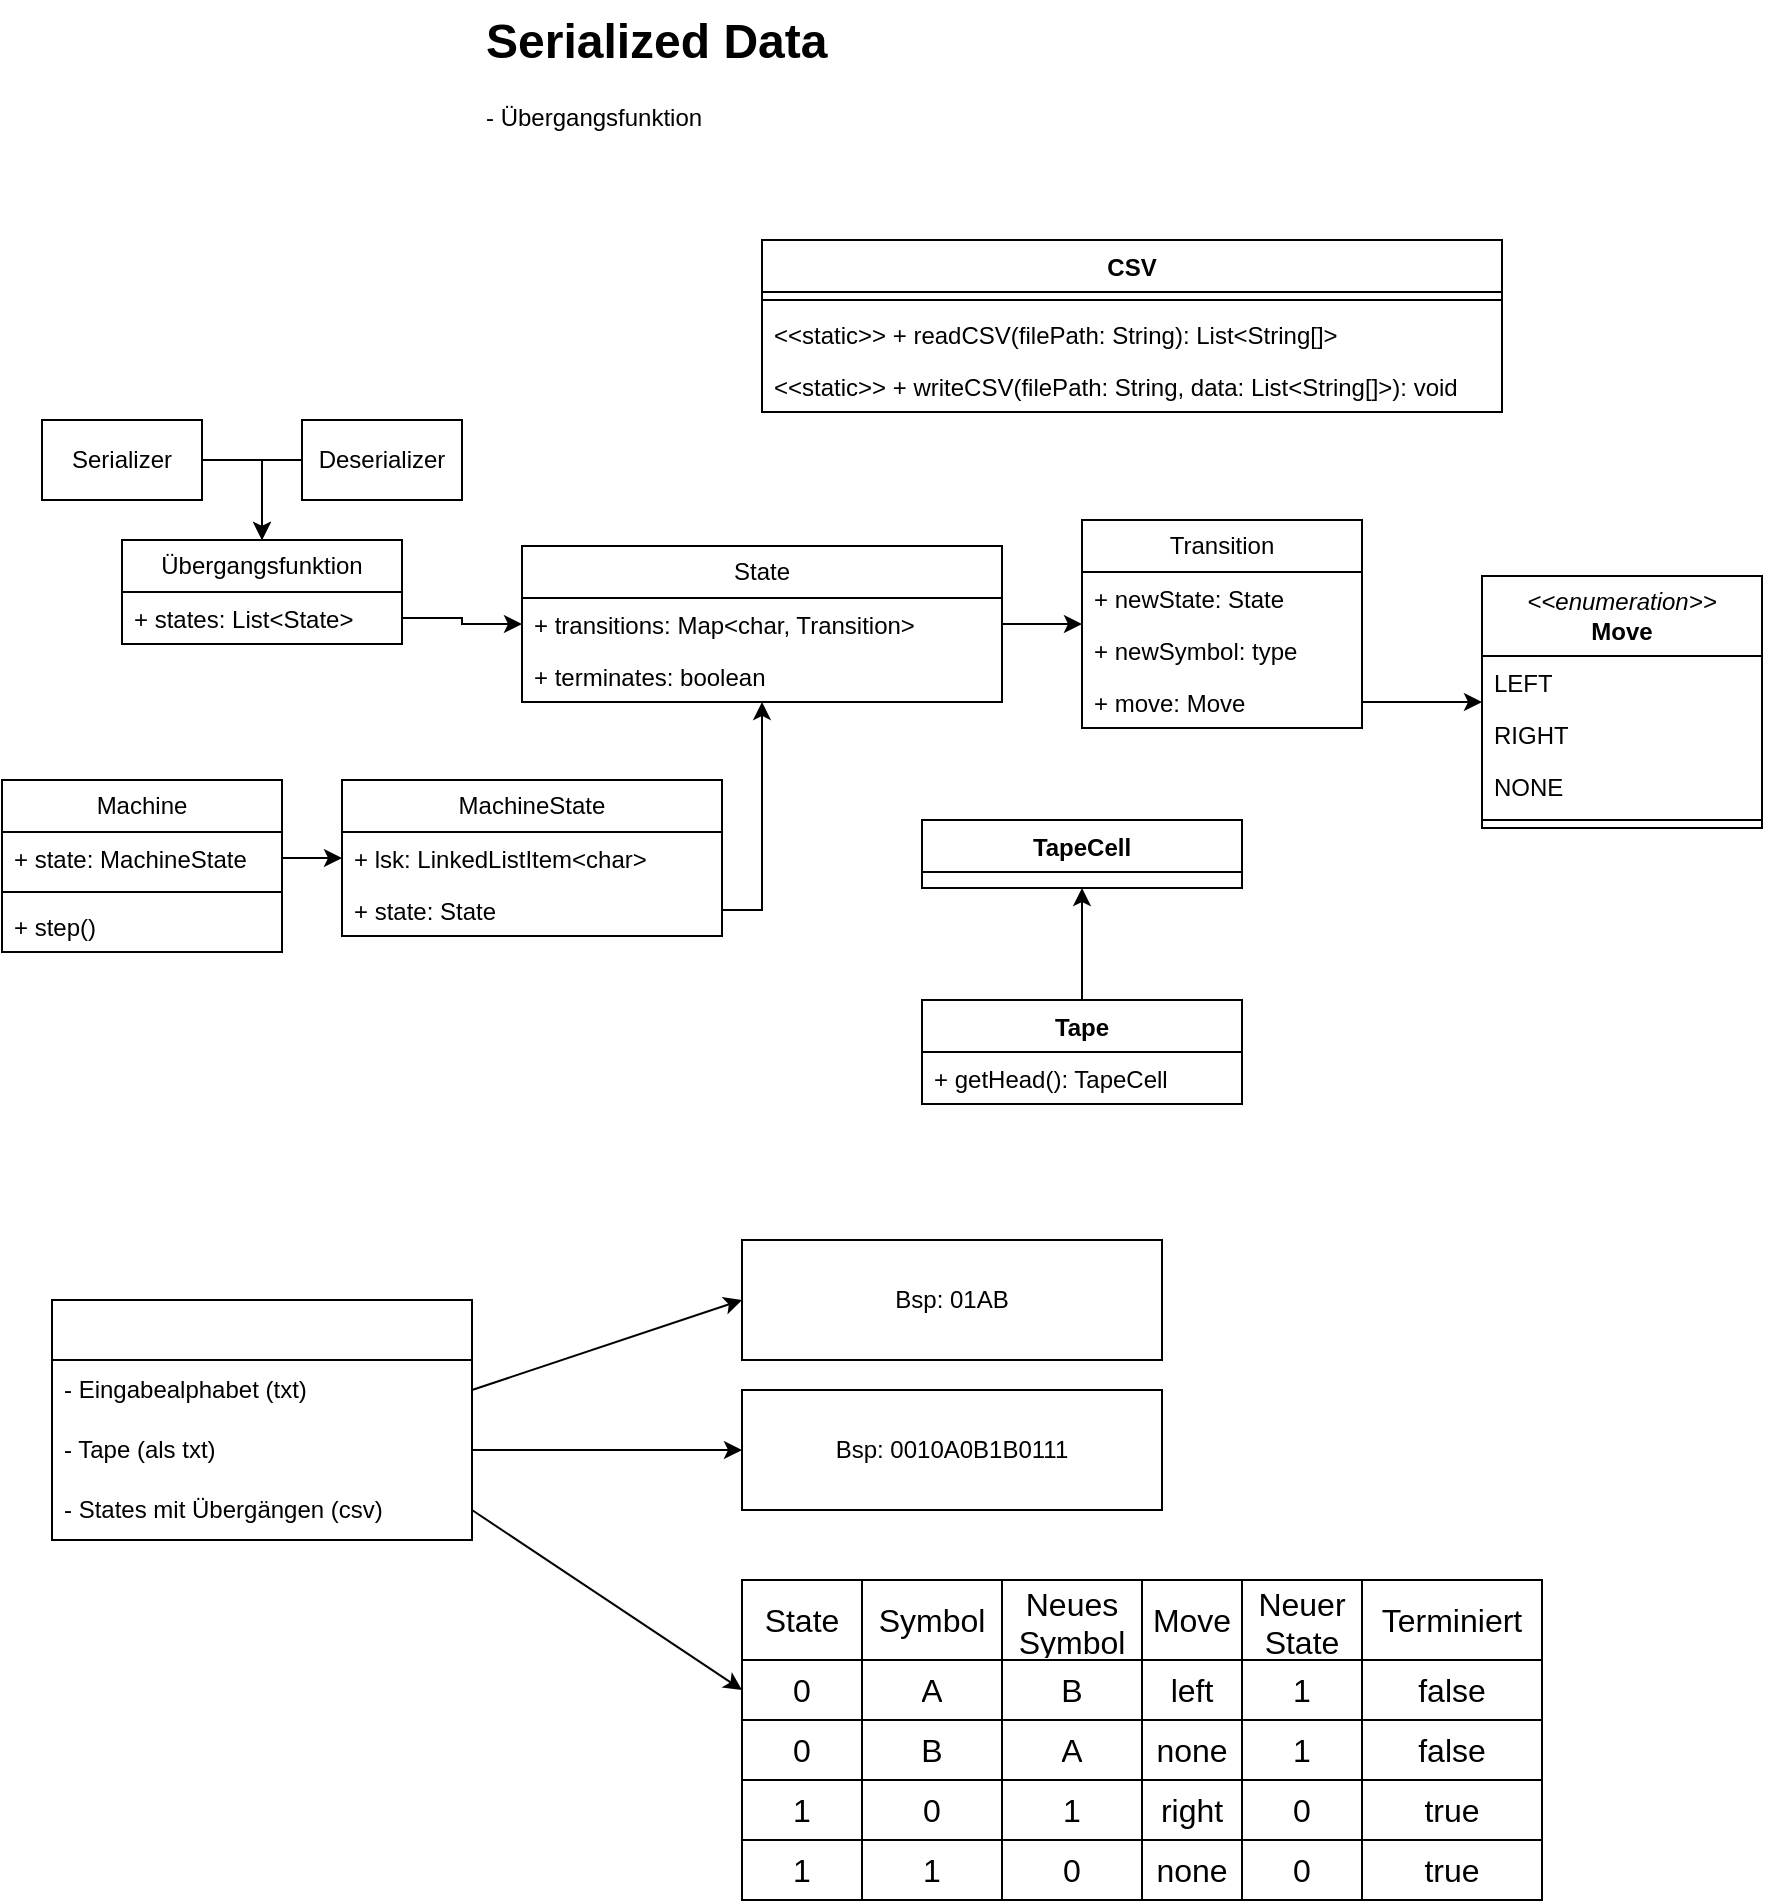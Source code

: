 <mxfile>
    <diagram name="Seite-1" id="agwqZC_TU5OIGDymuj-D">
        <mxGraphModel dx="1139" dy="532" grid="1" gridSize="10" guides="1" tooltips="1" connect="1" arrows="1" fold="1" page="1" pageScale="1" pageWidth="827" pageHeight="1169" math="0" shadow="0">
            <root>
                <mxCell id="0"/>
                <mxCell id="1" parent="0"/>
                <mxCell id="TJZsFvZYOPBWQWU83Hrf-61" style="edgeStyle=orthogonalEdgeStyle;rounded=0;orthogonalLoop=1;jettySize=auto;html=1;exitX=1;exitY=0.5;exitDx=0;exitDy=0;" parent="1" source="TJZsFvZYOPBWQWU83Hrf-1" target="TJZsFvZYOPBWQWU83Hrf-39" edge="1">
                    <mxGeometry relative="1" as="geometry"/>
                </mxCell>
                <mxCell id="TJZsFvZYOPBWQWU83Hrf-1" value="Serializer" style="rounded=0;whiteSpace=wrap;html=1;" parent="1" vertex="1">
                    <mxGeometry x="40" y="270" width="80" height="40" as="geometry"/>
                </mxCell>
                <mxCell id="TJZsFvZYOPBWQWU83Hrf-8" value="&lt;div&gt;&lt;i&gt;&amp;lt;&amp;lt;enumeration&amp;gt;&amp;gt;&lt;/i&gt;&lt;/div&gt;&lt;b&gt;Move&lt;/b&gt;" style="swimlane;fontStyle=0;childLayout=stackLayout;horizontal=1;startSize=40;fillColor=none;horizontalStack=0;resizeParent=1;resizeParentMax=0;resizeLast=0;collapsible=1;marginBottom=0;whiteSpace=wrap;html=1;" parent="1" vertex="1">
                    <mxGeometry x="760" y="348" width="140" height="126" as="geometry">
                        <mxRectangle x="440" y="240" width="140" height="40" as="alternateBounds"/>
                    </mxGeometry>
                </mxCell>
                <mxCell id="TJZsFvZYOPBWQWU83Hrf-19" value="LEFT" style="text;strokeColor=none;fillColor=none;align=left;verticalAlign=top;spacingLeft=4;spacingRight=4;overflow=hidden;rotatable=0;points=[[0,0.5],[1,0.5]];portConstraint=eastwest;whiteSpace=wrap;html=1;" parent="TJZsFvZYOPBWQWU83Hrf-8" vertex="1">
                    <mxGeometry y="40" width="140" height="26" as="geometry"/>
                </mxCell>
                <mxCell id="TJZsFvZYOPBWQWU83Hrf-20" value="RIGHT" style="text;strokeColor=none;fillColor=none;align=left;verticalAlign=top;spacingLeft=4;spacingRight=4;overflow=hidden;rotatable=0;points=[[0,0.5],[1,0.5]];portConstraint=eastwest;whiteSpace=wrap;html=1;" parent="TJZsFvZYOPBWQWU83Hrf-8" vertex="1">
                    <mxGeometry y="66" width="140" height="26" as="geometry"/>
                </mxCell>
                <mxCell id="TJZsFvZYOPBWQWU83Hrf-21" value="NONE" style="text;strokeColor=none;fillColor=none;align=left;verticalAlign=top;spacingLeft=4;spacingRight=4;overflow=hidden;rotatable=0;points=[[0,0.5],[1,0.5]];portConstraint=eastwest;whiteSpace=wrap;html=1;" parent="TJZsFvZYOPBWQWU83Hrf-8" vertex="1">
                    <mxGeometry y="92" width="140" height="26" as="geometry"/>
                </mxCell>
                <mxCell id="TJZsFvZYOPBWQWU83Hrf-22" value="" style="line;strokeWidth=1;fillColor=none;align=left;verticalAlign=middle;spacingTop=-1;spacingLeft=3;spacingRight=3;rotatable=0;labelPosition=right;points=[];portConstraint=eastwest;strokeColor=inherit;" parent="TJZsFvZYOPBWQWU83Hrf-8" vertex="1">
                    <mxGeometry y="118" width="140" height="8" as="geometry"/>
                </mxCell>
                <mxCell id="TJZsFvZYOPBWQWU83Hrf-27" value="Transition" style="swimlane;fontStyle=0;childLayout=stackLayout;horizontal=1;startSize=26;fillColor=none;horizontalStack=0;resizeParent=1;resizeParentMax=0;resizeLast=0;collapsible=1;marginBottom=0;whiteSpace=wrap;html=1;" parent="1" vertex="1">
                    <mxGeometry x="560" y="320" width="140" height="104" as="geometry"/>
                </mxCell>
                <mxCell id="TJZsFvZYOPBWQWU83Hrf-28" value="+ newState: State" style="text;strokeColor=none;fillColor=none;align=left;verticalAlign=top;spacingLeft=4;spacingRight=4;overflow=hidden;rotatable=0;points=[[0,0.5],[1,0.5]];portConstraint=eastwest;whiteSpace=wrap;html=1;" parent="TJZsFvZYOPBWQWU83Hrf-27" vertex="1">
                    <mxGeometry y="26" width="140" height="26" as="geometry"/>
                </mxCell>
                <mxCell id="TJZsFvZYOPBWQWU83Hrf-29" value="+ newSymbol: type" style="text;strokeColor=none;fillColor=none;align=left;verticalAlign=top;spacingLeft=4;spacingRight=4;overflow=hidden;rotatable=0;points=[[0,0.5],[1,0.5]];portConstraint=eastwest;whiteSpace=wrap;html=1;" parent="TJZsFvZYOPBWQWU83Hrf-27" vertex="1">
                    <mxGeometry y="52" width="140" height="26" as="geometry"/>
                </mxCell>
                <mxCell id="TJZsFvZYOPBWQWU83Hrf-30" value="+ move: Move" style="text;strokeColor=none;fillColor=none;align=left;verticalAlign=top;spacingLeft=4;spacingRight=4;overflow=hidden;rotatable=0;points=[[0,0.5],[1,0.5]];portConstraint=eastwest;whiteSpace=wrap;html=1;" parent="TJZsFvZYOPBWQWU83Hrf-27" vertex="1">
                    <mxGeometry y="78" width="140" height="26" as="geometry"/>
                </mxCell>
                <mxCell id="TJZsFvZYOPBWQWU83Hrf-31" value="State" style="swimlane;fontStyle=0;childLayout=stackLayout;horizontal=1;startSize=26;fillColor=none;horizontalStack=0;resizeParent=1;resizeParentMax=0;resizeLast=0;collapsible=1;marginBottom=0;whiteSpace=wrap;html=1;" parent="1" vertex="1">
                    <mxGeometry x="280" y="333" width="240" height="78" as="geometry"/>
                </mxCell>
                <mxCell id="TJZsFvZYOPBWQWU83Hrf-32" value="+ transitions: Map&amp;lt;char, Transition&amp;gt;" style="text;strokeColor=none;fillColor=none;align=left;verticalAlign=top;spacingLeft=4;spacingRight=4;overflow=hidden;rotatable=0;points=[[0,0.5],[1,0.5]];portConstraint=eastwest;whiteSpace=wrap;html=1;" parent="TJZsFvZYOPBWQWU83Hrf-31" vertex="1">
                    <mxGeometry y="26" width="240" height="26" as="geometry"/>
                </mxCell>
                <mxCell id="TJZsFvZYOPBWQWU83Hrf-62" value="+ terminates: boolean" style="text;strokeColor=none;fillColor=none;align=left;verticalAlign=top;spacingLeft=4;spacingRight=4;overflow=hidden;rotatable=0;points=[[0,0.5],[1,0.5]];portConstraint=eastwest;whiteSpace=wrap;html=1;" parent="TJZsFvZYOPBWQWU83Hrf-31" vertex="1">
                    <mxGeometry y="52" width="240" height="26" as="geometry"/>
                </mxCell>
                <mxCell id="TJZsFvZYOPBWQWU83Hrf-39" value="Übergangsfunktion" style="swimlane;fontStyle=0;childLayout=stackLayout;horizontal=1;startSize=26;fillColor=none;horizontalStack=0;resizeParent=1;resizeParentMax=0;resizeLast=0;collapsible=1;marginBottom=0;whiteSpace=wrap;html=1;" parent="1" vertex="1">
                    <mxGeometry x="80" y="330" width="140" height="52" as="geometry"/>
                </mxCell>
                <mxCell id="TJZsFvZYOPBWQWU83Hrf-40" value="+ states: List&amp;lt;State&amp;gt;" style="text;strokeColor=none;fillColor=none;align=left;verticalAlign=top;spacingLeft=4;spacingRight=4;overflow=hidden;rotatable=0;points=[[0,0.5],[1,0.5]];portConstraint=eastwest;whiteSpace=wrap;html=1;" parent="TJZsFvZYOPBWQWU83Hrf-39" vertex="1">
                    <mxGeometry y="26" width="140" height="26" as="geometry"/>
                </mxCell>
                <mxCell id="TJZsFvZYOPBWQWU83Hrf-43" style="edgeStyle=orthogonalEdgeStyle;rounded=0;orthogonalLoop=1;jettySize=auto;html=1;exitX=1;exitY=0.5;exitDx=0;exitDy=0;" parent="1" source="TJZsFvZYOPBWQWU83Hrf-30" target="TJZsFvZYOPBWQWU83Hrf-8" edge="1">
                    <mxGeometry relative="1" as="geometry"/>
                </mxCell>
                <mxCell id="TJZsFvZYOPBWQWU83Hrf-44" style="edgeStyle=orthogonalEdgeStyle;rounded=0;orthogonalLoop=1;jettySize=auto;html=1;exitX=1;exitY=0.5;exitDx=0;exitDy=0;" parent="1" source="TJZsFvZYOPBWQWU83Hrf-32" target="TJZsFvZYOPBWQWU83Hrf-27" edge="1">
                    <mxGeometry relative="1" as="geometry"/>
                </mxCell>
                <mxCell id="TJZsFvZYOPBWQWU83Hrf-45" style="edgeStyle=orthogonalEdgeStyle;rounded=0;orthogonalLoop=1;jettySize=auto;html=1;exitX=1;exitY=0.5;exitDx=0;exitDy=0;" parent="1" source="TJZsFvZYOPBWQWU83Hrf-40" target="TJZsFvZYOPBWQWU83Hrf-31" edge="1">
                    <mxGeometry relative="1" as="geometry"/>
                </mxCell>
                <mxCell id="TJZsFvZYOPBWQWU83Hrf-46" value="MachineState" style="swimlane;fontStyle=0;childLayout=stackLayout;horizontal=1;startSize=26;fillColor=none;horizontalStack=0;resizeParent=1;resizeParentMax=0;resizeLast=0;collapsible=1;marginBottom=0;whiteSpace=wrap;html=1;" parent="1" vertex="1">
                    <mxGeometry x="190" y="450" width="190" height="78" as="geometry"/>
                </mxCell>
                <mxCell id="TJZsFvZYOPBWQWU83Hrf-59" value="+ lsk: LinkedListItem&amp;lt;char&amp;gt;" style="text;strokeColor=none;fillColor=none;align=left;verticalAlign=top;spacingLeft=4;spacingRight=4;overflow=hidden;rotatable=0;points=[[0,0.5],[1,0.5]];portConstraint=eastwest;whiteSpace=wrap;html=1;" parent="TJZsFvZYOPBWQWU83Hrf-46" vertex="1">
                    <mxGeometry y="26" width="190" height="26" as="geometry"/>
                </mxCell>
                <mxCell id="TJZsFvZYOPBWQWU83Hrf-48" value="+ state: State" style="text;strokeColor=none;fillColor=none;align=left;verticalAlign=top;spacingLeft=4;spacingRight=4;overflow=hidden;rotatable=0;points=[[0,0.5],[1,0.5]];portConstraint=eastwest;whiteSpace=wrap;html=1;" parent="TJZsFvZYOPBWQWU83Hrf-46" vertex="1">
                    <mxGeometry y="52" width="190" height="26" as="geometry"/>
                </mxCell>
                <mxCell id="TJZsFvZYOPBWQWU83Hrf-50" value="Machine" style="swimlane;fontStyle=0;childLayout=stackLayout;horizontal=1;startSize=26;fillColor=none;horizontalStack=0;resizeParent=1;resizeParentMax=0;resizeLast=0;collapsible=1;marginBottom=0;whiteSpace=wrap;html=1;" parent="1" vertex="1">
                    <mxGeometry x="20" y="450" width="140" height="86" as="geometry"/>
                </mxCell>
                <mxCell id="TJZsFvZYOPBWQWU83Hrf-51" value="+ state: MachineState" style="text;strokeColor=none;fillColor=none;align=left;verticalAlign=top;spacingLeft=4;spacingRight=4;overflow=hidden;rotatable=0;points=[[0,0.5],[1,0.5]];portConstraint=eastwest;whiteSpace=wrap;html=1;" parent="TJZsFvZYOPBWQWU83Hrf-50" vertex="1">
                    <mxGeometry y="26" width="140" height="26" as="geometry"/>
                </mxCell>
                <mxCell id="TJZsFvZYOPBWQWU83Hrf-55" value="" style="line;strokeWidth=1;fillColor=none;align=left;verticalAlign=middle;spacingTop=-1;spacingLeft=3;spacingRight=3;rotatable=0;labelPosition=right;points=[];portConstraint=eastwest;strokeColor=inherit;" parent="TJZsFvZYOPBWQWU83Hrf-50" vertex="1">
                    <mxGeometry y="52" width="140" height="8" as="geometry"/>
                </mxCell>
                <mxCell id="TJZsFvZYOPBWQWU83Hrf-57" value="+ step()" style="text;strokeColor=none;fillColor=none;align=left;verticalAlign=top;spacingLeft=4;spacingRight=4;overflow=hidden;rotatable=0;points=[[0,0.5],[1,0.5]];portConstraint=eastwest;whiteSpace=wrap;html=1;" parent="TJZsFvZYOPBWQWU83Hrf-50" vertex="1">
                    <mxGeometry y="60" width="140" height="26" as="geometry"/>
                </mxCell>
                <mxCell id="TJZsFvZYOPBWQWU83Hrf-58" style="edgeStyle=orthogonalEdgeStyle;rounded=0;orthogonalLoop=1;jettySize=auto;html=1;exitX=1;exitY=0.5;exitDx=0;exitDy=0;" parent="1" source="TJZsFvZYOPBWQWU83Hrf-51" target="TJZsFvZYOPBWQWU83Hrf-46" edge="1">
                    <mxGeometry relative="1" as="geometry"/>
                </mxCell>
                <mxCell id="TJZsFvZYOPBWQWU83Hrf-60" style="edgeStyle=orthogonalEdgeStyle;rounded=0;orthogonalLoop=1;jettySize=auto;html=1;exitX=1;exitY=0.5;exitDx=0;exitDy=0;" parent="1" source="TJZsFvZYOPBWQWU83Hrf-48" target="TJZsFvZYOPBWQWU83Hrf-31" edge="1">
                    <mxGeometry relative="1" as="geometry"/>
                </mxCell>
                <mxCell id="TJZsFvZYOPBWQWU83Hrf-64" style="edgeStyle=orthogonalEdgeStyle;rounded=0;orthogonalLoop=1;jettySize=auto;html=1;exitX=0;exitY=0.5;exitDx=0;exitDy=0;" parent="1" source="TJZsFvZYOPBWQWU83Hrf-63" target="TJZsFvZYOPBWQWU83Hrf-39" edge="1">
                    <mxGeometry relative="1" as="geometry"/>
                </mxCell>
                <mxCell id="TJZsFvZYOPBWQWU83Hrf-63" value="Deserializer" style="rounded=0;whiteSpace=wrap;html=1;" parent="1" vertex="1">
                    <mxGeometry x="170" y="270" width="80" height="40" as="geometry"/>
                </mxCell>
                <mxCell id="TJZsFvZYOPBWQWU83Hrf-65" value="&lt;h1 style=&quot;margin-top: 0px;&quot;&gt;Serialized Data&lt;/h1&gt;&lt;p&gt;- Übergangsfunktion&lt;/p&gt;&lt;p&gt;&lt;br&gt;&lt;/p&gt;" style="text;html=1;whiteSpace=wrap;overflow=hidden;rounded=0;" parent="1" vertex="1">
                    <mxGeometry x="260" y="60" width="380" height="120" as="geometry"/>
                </mxCell>
                <mxCell id="pvoaH-eM6HF3G7Z4RXcV-3" value="TapeCell" style="swimlane;fontStyle=1;align=center;verticalAlign=top;childLayout=stackLayout;horizontal=1;startSize=26;horizontalStack=0;resizeParent=1;resizeParentMax=0;resizeLast=0;collapsible=1;marginBottom=0;whiteSpace=wrap;html=1;" parent="1" vertex="1">
                    <mxGeometry x="480" y="470" width="160" height="34" as="geometry"/>
                </mxCell>
                <mxCell id="pvoaH-eM6HF3G7Z4RXcV-9" style="edgeStyle=orthogonalEdgeStyle;rounded=0;orthogonalLoop=1;jettySize=auto;html=1;exitX=0.5;exitY=0;exitDx=0;exitDy=0;entryX=0.5;entryY=1;entryDx=0;entryDy=0;" parent="1" source="pvoaH-eM6HF3G7Z4RXcV-7" target="pvoaH-eM6HF3G7Z4RXcV-3" edge="1">
                    <mxGeometry relative="1" as="geometry"/>
                </mxCell>
                <mxCell id="pvoaH-eM6HF3G7Z4RXcV-7" value="Tape" style="swimlane;fontStyle=1;align=center;verticalAlign=top;childLayout=stackLayout;horizontal=1;startSize=26;horizontalStack=0;resizeParent=1;resizeParentMax=0;resizeLast=0;collapsible=1;marginBottom=0;whiteSpace=wrap;html=1;" parent="1" vertex="1">
                    <mxGeometry x="480" y="560" width="160" height="52" as="geometry"/>
                </mxCell>
                <mxCell id="pvoaH-eM6HF3G7Z4RXcV-8" value="+ getHead(): TapeCell" style="text;strokeColor=none;fillColor=none;align=left;verticalAlign=top;spacingLeft=4;spacingRight=4;overflow=hidden;rotatable=0;points=[[0,0.5],[1,0.5]];portConstraint=eastwest;whiteSpace=wrap;html=1;" parent="pvoaH-eM6HF3G7Z4RXcV-7" vertex="1">
                    <mxGeometry y="26" width="160" height="26" as="geometry"/>
                </mxCell>
                <mxCell id="2" value="CSV" style="swimlane;fontStyle=1;align=center;verticalAlign=top;childLayout=stackLayout;horizontal=1;startSize=26;horizontalStack=0;resizeParent=1;resizeParentMax=0;resizeLast=0;collapsible=1;marginBottom=0;whiteSpace=wrap;html=1;" parent="1" vertex="1">
                    <mxGeometry x="400" y="180" width="370" height="86" as="geometry"/>
                </mxCell>
                <mxCell id="4" value="" style="line;strokeWidth=1;fillColor=none;align=left;verticalAlign=middle;spacingTop=-1;spacingLeft=3;spacingRight=3;rotatable=0;labelPosition=right;points=[];portConstraint=eastwest;strokeColor=inherit;" parent="2" vertex="1">
                    <mxGeometry y="26" width="370" height="8" as="geometry"/>
                </mxCell>
                <mxCell id="5" value="&amp;lt;&amp;lt;static&amp;gt;&amp;gt; + readCSV(filePath: String): List&amp;lt;String[]&amp;gt;" style="text;strokeColor=none;fillColor=none;align=left;verticalAlign=top;spacingLeft=4;spacingRight=4;overflow=hidden;rotatable=0;points=[[0,0.5],[1,0.5]];portConstraint=eastwest;whiteSpace=wrap;html=1;" parent="2" vertex="1">
                    <mxGeometry y="34" width="370" height="26" as="geometry"/>
                </mxCell>
                <mxCell id="6" value="&amp;lt;&amp;lt;static&amp;gt;&amp;gt; + writeCSV(filePath: String, data: List&amp;lt;String[]&amp;gt;): void" style="text;strokeColor=none;fillColor=none;align=left;verticalAlign=top;spacingLeft=4;spacingRight=4;overflow=hidden;rotatable=0;points=[[0,0.5],[1,0.5]];portConstraint=eastwest;whiteSpace=wrap;html=1;" parent="2" vertex="1">
                    <mxGeometry y="60" width="370" height="26" as="geometry"/>
                </mxCell>
                <mxCell id="8" value="&lt;div&gt;&lt;font style=&quot;color: light-dark(rgb(0, 0, 0), rgb(255, 255, 255));&quot;&gt;Bsp: 01AB&lt;/font&gt;&lt;/div&gt;" style="rounded=0;whiteSpace=wrap;html=1;" vertex="1" parent="1">
                    <mxGeometry x="390" y="680" width="210" height="60" as="geometry"/>
                </mxCell>
                <mxCell id="13" value="&lt;span style=&quot;text-align: left;&quot;&gt;&lt;font style=&quot;color: light-dark(rgb(255, 255, 255), rgb(255, 255, 255));&quot;&gt;Was mus alles gespeichert werden?&lt;/font&gt;&lt;/span&gt;" style="swimlane;fontStyle=0;childLayout=stackLayout;horizontal=1;startSize=30;horizontalStack=0;resizeParent=1;resizeParentMax=0;resizeLast=0;collapsible=1;marginBottom=0;whiteSpace=wrap;html=1;strokeColor=light-dark(#000000,#FFFFFF);" vertex="1" parent="1">
                    <mxGeometry x="45" y="710" width="210" height="120" as="geometry"/>
                </mxCell>
                <mxCell id="15" value="&lt;span style=&quot;&quot;&gt;&lt;font style=&quot;color: light-dark(rgb(0, 0, 0), rgb(255, 255, 255));&quot;&gt;- Eingabealphabet (txt)&lt;/font&gt;&lt;/span&gt;" style="text;strokeColor=none;fillColor=none;align=left;verticalAlign=middle;spacingLeft=4;spacingRight=4;overflow=hidden;points=[[0,0.5],[1,0.5]];portConstraint=eastwest;rotatable=0;whiteSpace=wrap;html=1;fontColor=light-dark(#000000,#FFFFFF);" vertex="1" parent="13">
                    <mxGeometry y="30" width="210" height="30" as="geometry"/>
                </mxCell>
                <mxCell id="16" value="&lt;span style=&quot;&quot;&gt;&lt;font style=&quot;color: light-dark(rgb(0, 0, 0), rgb(255, 255, 255));&quot;&gt;- Tape (als txt)&lt;/font&gt;&lt;/span&gt;" style="text;strokeColor=none;fillColor=none;align=left;verticalAlign=middle;spacingLeft=4;spacingRight=4;overflow=hidden;points=[[0,0.5],[1,0.5]];portConstraint=eastwest;rotatable=0;whiteSpace=wrap;html=1;fontColor=light-dark(#000000,#FFFFFF);" vertex="1" parent="13">
                    <mxGeometry y="60" width="210" height="30" as="geometry"/>
                </mxCell>
                <mxCell id="14" value="&lt;span style=&quot;&quot;&gt;&lt;font style=&quot;color: light-dark(rgb(0, 0, 0), rgb(255, 255, 255));&quot;&gt;- States mit Übergängen (csv)&lt;/font&gt;&lt;/span&gt;" style="text;strokeColor=none;fillColor=none;align=left;verticalAlign=middle;spacingLeft=4;spacingRight=4;overflow=hidden;points=[[0,0.5],[1,0.5]];portConstraint=eastwest;rotatable=0;whiteSpace=wrap;html=1;fontColor=light-dark(#000000,#FFFFFF);" vertex="1" parent="13">
                    <mxGeometry y="90" width="210" height="30" as="geometry"/>
                </mxCell>
                <mxCell id="17" style="edgeStyle=none;html=1;exitX=1;exitY=0.5;exitDx=0;exitDy=0;entryX=0;entryY=0.5;entryDx=0;entryDy=0;" edge="1" parent="1" source="15" target="8">
                    <mxGeometry relative="1" as="geometry"/>
                </mxCell>
                <mxCell id="18" value="&lt;div&gt;&lt;font style=&quot;color: light-dark(rgb(0, 0, 0), rgb(255, 255, 255));&quot;&gt;Bsp: 0010A0B1B0111&lt;/font&gt;&lt;/div&gt;" style="rounded=0;whiteSpace=wrap;html=1;" vertex="1" parent="1">
                    <mxGeometry x="390" y="755" width="210" height="60" as="geometry"/>
                </mxCell>
                <mxCell id="19" style="edgeStyle=none;html=1;exitX=1;exitY=0.5;exitDx=0;exitDy=0;entryX=0;entryY=0.5;entryDx=0;entryDy=0;" edge="1" parent="1" source="16" target="18">
                    <mxGeometry relative="1" as="geometry"/>
                </mxCell>
                <mxCell id="20" value="" style="shape=table;startSize=0;container=1;collapsible=0;childLayout=tableLayout;fontSize=14;" vertex="1" parent="1">
                    <mxGeometry x="390" y="850" width="400" height="160" as="geometry"/>
                </mxCell>
                <mxCell id="21" value="" style="shape=tableRow;horizontal=0;startSize=0;swimlaneHead=0;swimlaneBody=0;strokeColor=inherit;top=0;left=0;bottom=0;right=0;collapsible=0;dropTarget=0;fillColor=none;points=[[0,0.5],[1,0.5]];portConstraint=eastwest;fontSize=16;" vertex="1" parent="20">
                    <mxGeometry width="400" height="40" as="geometry"/>
                </mxCell>
                <mxCell id="22" value="State" style="shape=partialRectangle;html=1;whiteSpace=wrap;connectable=0;strokeColor=inherit;overflow=hidden;fillColor=none;top=0;left=0;bottom=0;right=0;pointerEvents=1;fontSize=16;" vertex="1" parent="21">
                    <mxGeometry width="60" height="40" as="geometry">
                        <mxRectangle width="60" height="40" as="alternateBounds"/>
                    </mxGeometry>
                </mxCell>
                <mxCell id="23" value="Symbol" style="shape=partialRectangle;html=1;whiteSpace=wrap;connectable=0;strokeColor=inherit;overflow=hidden;fillColor=none;top=0;left=0;bottom=0;right=0;pointerEvents=1;fontSize=16;" vertex="1" parent="21">
                    <mxGeometry x="60" width="70" height="40" as="geometry">
                        <mxRectangle width="70" height="40" as="alternateBounds"/>
                    </mxGeometry>
                </mxCell>
                <mxCell id="24" value="Neues Symbol" style="shape=partialRectangle;html=1;whiteSpace=wrap;connectable=0;strokeColor=inherit;overflow=hidden;fillColor=none;top=0;left=0;bottom=0;right=0;pointerEvents=1;fontSize=16;" vertex="1" parent="21">
                    <mxGeometry x="130" width="70" height="40" as="geometry">
                        <mxRectangle width="70" height="40" as="alternateBounds"/>
                    </mxGeometry>
                </mxCell>
                <mxCell id="46" value="Move" style="shape=partialRectangle;html=1;whiteSpace=wrap;connectable=0;strokeColor=inherit;overflow=hidden;fillColor=none;top=0;left=0;bottom=0;right=0;pointerEvents=1;fontSize=16;" vertex="1" parent="21">
                    <mxGeometry x="200" width="50" height="40" as="geometry">
                        <mxRectangle width="50" height="40" as="alternateBounds"/>
                    </mxGeometry>
                </mxCell>
                <mxCell id="49" value="Neuer State" style="shape=partialRectangle;html=1;whiteSpace=wrap;connectable=0;strokeColor=inherit;overflow=hidden;fillColor=none;top=0;left=0;bottom=0;right=0;pointerEvents=1;fontSize=16;" vertex="1" parent="21">
                    <mxGeometry x="250" width="60" height="40" as="geometry">
                        <mxRectangle width="60" height="40" as="alternateBounds"/>
                    </mxGeometry>
                </mxCell>
                <mxCell id="53" value="Terminiert" style="shape=partialRectangle;html=1;whiteSpace=wrap;connectable=0;strokeColor=inherit;overflow=hidden;fillColor=none;top=0;left=0;bottom=0;right=0;pointerEvents=1;fontSize=16;" vertex="1" parent="21">
                    <mxGeometry x="310" width="90" height="40" as="geometry">
                        <mxRectangle width="90" height="40" as="alternateBounds"/>
                    </mxGeometry>
                </mxCell>
                <mxCell id="25" value="" style="shape=tableRow;horizontal=0;startSize=0;swimlaneHead=0;swimlaneBody=0;strokeColor=inherit;top=0;left=0;bottom=0;right=0;collapsible=0;dropTarget=0;fillColor=none;points=[[0,0.5],[1,0.5]];portConstraint=eastwest;fontSize=16;" vertex="1" parent="20">
                    <mxGeometry y="40" width="400" height="30" as="geometry"/>
                </mxCell>
                <mxCell id="26" value="0" style="shape=partialRectangle;html=1;whiteSpace=wrap;connectable=0;strokeColor=inherit;overflow=hidden;fillColor=none;top=0;left=0;bottom=0;right=0;pointerEvents=1;fontSize=16;" vertex="1" parent="25">
                    <mxGeometry width="60" height="30" as="geometry">
                        <mxRectangle width="60" height="30" as="alternateBounds"/>
                    </mxGeometry>
                </mxCell>
                <mxCell id="27" value="A" style="shape=partialRectangle;html=1;whiteSpace=wrap;connectable=0;strokeColor=inherit;overflow=hidden;fillColor=none;top=0;left=0;bottom=0;right=0;pointerEvents=1;fontSize=16;" vertex="1" parent="25">
                    <mxGeometry x="60" width="70" height="30" as="geometry">
                        <mxRectangle width="70" height="30" as="alternateBounds"/>
                    </mxGeometry>
                </mxCell>
                <mxCell id="28" value="B" style="shape=partialRectangle;html=1;whiteSpace=wrap;connectable=0;strokeColor=inherit;overflow=hidden;fillColor=none;top=0;left=0;bottom=0;right=0;pointerEvents=1;fontSize=16;" vertex="1" parent="25">
                    <mxGeometry x="130" width="70" height="30" as="geometry">
                        <mxRectangle width="70" height="30" as="alternateBounds"/>
                    </mxGeometry>
                </mxCell>
                <mxCell id="47" value="left" style="shape=partialRectangle;html=1;whiteSpace=wrap;connectable=0;strokeColor=inherit;overflow=hidden;fillColor=none;top=0;left=0;bottom=0;right=0;pointerEvents=1;fontSize=16;" vertex="1" parent="25">
                    <mxGeometry x="200" width="50" height="30" as="geometry">
                        <mxRectangle width="50" height="30" as="alternateBounds"/>
                    </mxGeometry>
                </mxCell>
                <mxCell id="50" value="1" style="shape=partialRectangle;html=1;whiteSpace=wrap;connectable=0;strokeColor=inherit;overflow=hidden;fillColor=none;top=0;left=0;bottom=0;right=0;pointerEvents=1;fontSize=16;" vertex="1" parent="25">
                    <mxGeometry x="250" width="60" height="30" as="geometry">
                        <mxRectangle width="60" height="30" as="alternateBounds"/>
                    </mxGeometry>
                </mxCell>
                <mxCell id="54" value="false" style="shape=partialRectangle;html=1;whiteSpace=wrap;connectable=0;strokeColor=inherit;overflow=hidden;fillColor=none;top=0;left=0;bottom=0;right=0;pointerEvents=1;fontSize=16;" vertex="1" parent="25">
                    <mxGeometry x="310" width="90" height="30" as="geometry">
                        <mxRectangle width="90" height="30" as="alternateBounds"/>
                    </mxGeometry>
                </mxCell>
                <mxCell id="29" value="" style="shape=tableRow;horizontal=0;startSize=0;swimlaneHead=0;swimlaneBody=0;strokeColor=inherit;top=0;left=0;bottom=0;right=0;collapsible=0;dropTarget=0;fillColor=none;points=[[0,0.5],[1,0.5]];portConstraint=eastwest;fontSize=16;" vertex="1" parent="20">
                    <mxGeometry y="70" width="400" height="30" as="geometry"/>
                </mxCell>
                <mxCell id="30" value="0" style="shape=partialRectangle;html=1;whiteSpace=wrap;connectable=0;strokeColor=inherit;overflow=hidden;fillColor=none;top=0;left=0;bottom=0;right=0;pointerEvents=1;fontSize=16;" vertex="1" parent="29">
                    <mxGeometry width="60" height="30" as="geometry">
                        <mxRectangle width="60" height="30" as="alternateBounds"/>
                    </mxGeometry>
                </mxCell>
                <mxCell id="31" value="B" style="shape=partialRectangle;html=1;whiteSpace=wrap;connectable=0;strokeColor=inherit;overflow=hidden;fillColor=none;top=0;left=0;bottom=0;right=0;pointerEvents=1;fontSize=16;" vertex="1" parent="29">
                    <mxGeometry x="60" width="70" height="30" as="geometry">
                        <mxRectangle width="70" height="30" as="alternateBounds"/>
                    </mxGeometry>
                </mxCell>
                <mxCell id="32" value="A" style="shape=partialRectangle;html=1;whiteSpace=wrap;connectable=0;strokeColor=inherit;overflow=hidden;fillColor=none;top=0;left=0;bottom=0;right=0;pointerEvents=1;fontSize=16;" vertex="1" parent="29">
                    <mxGeometry x="130" width="70" height="30" as="geometry">
                        <mxRectangle width="70" height="30" as="alternateBounds"/>
                    </mxGeometry>
                </mxCell>
                <mxCell id="48" value="none" style="shape=partialRectangle;html=1;whiteSpace=wrap;connectable=0;strokeColor=inherit;overflow=hidden;fillColor=none;top=0;left=0;bottom=0;right=0;pointerEvents=1;fontSize=16;" vertex="1" parent="29">
                    <mxGeometry x="200" width="50" height="30" as="geometry">
                        <mxRectangle width="50" height="30" as="alternateBounds"/>
                    </mxGeometry>
                </mxCell>
                <mxCell id="51" value="1" style="shape=partialRectangle;html=1;whiteSpace=wrap;connectable=0;strokeColor=inherit;overflow=hidden;fillColor=none;top=0;left=0;bottom=0;right=0;pointerEvents=1;fontSize=16;" vertex="1" parent="29">
                    <mxGeometry x="250" width="60" height="30" as="geometry">
                        <mxRectangle width="60" height="30" as="alternateBounds"/>
                    </mxGeometry>
                </mxCell>
                <mxCell id="55" value="false" style="shape=partialRectangle;html=1;whiteSpace=wrap;connectable=0;strokeColor=inherit;overflow=hidden;fillColor=none;top=0;left=0;bottom=0;right=0;pointerEvents=1;fontSize=16;" vertex="1" parent="29">
                    <mxGeometry x="310" width="90" height="30" as="geometry">
                        <mxRectangle width="90" height="30" as="alternateBounds"/>
                    </mxGeometry>
                </mxCell>
                <mxCell id="56" style="shape=tableRow;horizontal=0;startSize=0;swimlaneHead=0;swimlaneBody=0;strokeColor=inherit;top=0;left=0;bottom=0;right=0;collapsible=0;dropTarget=0;fillColor=none;points=[[0,0.5],[1,0.5]];portConstraint=eastwest;fontSize=16;" vertex="1" parent="20">
                    <mxGeometry y="100" width="400" height="30" as="geometry"/>
                </mxCell>
                <mxCell id="57" value="1" style="shape=partialRectangle;html=1;whiteSpace=wrap;connectable=0;strokeColor=inherit;overflow=hidden;fillColor=none;top=0;left=0;bottom=0;right=0;pointerEvents=1;fontSize=16;" vertex="1" parent="56">
                    <mxGeometry width="60" height="30" as="geometry">
                        <mxRectangle width="60" height="30" as="alternateBounds"/>
                    </mxGeometry>
                </mxCell>
                <mxCell id="58" value="0" style="shape=partialRectangle;html=1;whiteSpace=wrap;connectable=0;strokeColor=inherit;overflow=hidden;fillColor=none;top=0;left=0;bottom=0;right=0;pointerEvents=1;fontSize=16;" vertex="1" parent="56">
                    <mxGeometry x="60" width="70" height="30" as="geometry">
                        <mxRectangle width="70" height="30" as="alternateBounds"/>
                    </mxGeometry>
                </mxCell>
                <mxCell id="59" value="1" style="shape=partialRectangle;html=1;whiteSpace=wrap;connectable=0;strokeColor=inherit;overflow=hidden;fillColor=none;top=0;left=0;bottom=0;right=0;pointerEvents=1;fontSize=16;" vertex="1" parent="56">
                    <mxGeometry x="130" width="70" height="30" as="geometry">
                        <mxRectangle width="70" height="30" as="alternateBounds"/>
                    </mxGeometry>
                </mxCell>
                <mxCell id="60" value="right" style="shape=partialRectangle;html=1;whiteSpace=wrap;connectable=0;strokeColor=inherit;overflow=hidden;fillColor=none;top=0;left=0;bottom=0;right=0;pointerEvents=1;fontSize=16;" vertex="1" parent="56">
                    <mxGeometry x="200" width="50" height="30" as="geometry">
                        <mxRectangle width="50" height="30" as="alternateBounds"/>
                    </mxGeometry>
                </mxCell>
                <mxCell id="61" value="0" style="shape=partialRectangle;html=1;whiteSpace=wrap;connectable=0;strokeColor=inherit;overflow=hidden;fillColor=none;top=0;left=0;bottom=0;right=0;pointerEvents=1;fontSize=16;" vertex="1" parent="56">
                    <mxGeometry x="250" width="60" height="30" as="geometry">
                        <mxRectangle width="60" height="30" as="alternateBounds"/>
                    </mxGeometry>
                </mxCell>
                <mxCell id="62" value="true" style="shape=partialRectangle;html=1;whiteSpace=wrap;connectable=0;strokeColor=inherit;overflow=hidden;fillColor=none;top=0;left=0;bottom=0;right=0;pointerEvents=1;fontSize=16;" vertex="1" parent="56">
                    <mxGeometry x="310" width="90" height="30" as="geometry">
                        <mxRectangle width="90" height="30" as="alternateBounds"/>
                    </mxGeometry>
                </mxCell>
                <mxCell id="63" style="shape=tableRow;horizontal=0;startSize=0;swimlaneHead=0;swimlaneBody=0;strokeColor=inherit;top=0;left=0;bottom=0;right=0;collapsible=0;dropTarget=0;fillColor=none;points=[[0,0.5],[1,0.5]];portConstraint=eastwest;fontSize=16;" vertex="1" parent="20">
                    <mxGeometry y="130" width="400" height="30" as="geometry"/>
                </mxCell>
                <mxCell id="64" value="1" style="shape=partialRectangle;html=1;whiteSpace=wrap;connectable=0;strokeColor=inherit;overflow=hidden;fillColor=none;top=0;left=0;bottom=0;right=0;pointerEvents=1;fontSize=16;" vertex="1" parent="63">
                    <mxGeometry width="60" height="30" as="geometry">
                        <mxRectangle width="60" height="30" as="alternateBounds"/>
                    </mxGeometry>
                </mxCell>
                <mxCell id="65" value="1" style="shape=partialRectangle;html=1;whiteSpace=wrap;connectable=0;strokeColor=inherit;overflow=hidden;fillColor=none;top=0;left=0;bottom=0;right=0;pointerEvents=1;fontSize=16;" vertex="1" parent="63">
                    <mxGeometry x="60" width="70" height="30" as="geometry">
                        <mxRectangle width="70" height="30" as="alternateBounds"/>
                    </mxGeometry>
                </mxCell>
                <mxCell id="66" value="0" style="shape=partialRectangle;html=1;whiteSpace=wrap;connectable=0;strokeColor=inherit;overflow=hidden;fillColor=none;top=0;left=0;bottom=0;right=0;pointerEvents=1;fontSize=16;" vertex="1" parent="63">
                    <mxGeometry x="130" width="70" height="30" as="geometry">
                        <mxRectangle width="70" height="30" as="alternateBounds"/>
                    </mxGeometry>
                </mxCell>
                <mxCell id="67" value="none" style="shape=partialRectangle;html=1;whiteSpace=wrap;connectable=0;strokeColor=inherit;overflow=hidden;fillColor=none;top=0;left=0;bottom=0;right=0;pointerEvents=1;fontSize=16;" vertex="1" parent="63">
                    <mxGeometry x="200" width="50" height="30" as="geometry">
                        <mxRectangle width="50" height="30" as="alternateBounds"/>
                    </mxGeometry>
                </mxCell>
                <mxCell id="68" value="0" style="shape=partialRectangle;html=1;whiteSpace=wrap;connectable=0;strokeColor=inherit;overflow=hidden;fillColor=none;top=0;left=0;bottom=0;right=0;pointerEvents=1;fontSize=16;" vertex="1" parent="63">
                    <mxGeometry x="250" width="60" height="30" as="geometry">
                        <mxRectangle width="60" height="30" as="alternateBounds"/>
                    </mxGeometry>
                </mxCell>
                <mxCell id="69" value="true" style="shape=partialRectangle;html=1;whiteSpace=wrap;connectable=0;strokeColor=inherit;overflow=hidden;fillColor=none;top=0;left=0;bottom=0;right=0;pointerEvents=1;fontSize=16;" vertex="1" parent="63">
                    <mxGeometry x="310" width="90" height="30" as="geometry">
                        <mxRectangle width="90" height="30" as="alternateBounds"/>
                    </mxGeometry>
                </mxCell>
                <mxCell id="33" style="edgeStyle=none;html=1;exitX=1;exitY=0.5;exitDx=0;exitDy=0;entryX=0;entryY=0.5;entryDx=0;entryDy=0;" edge="1" parent="1" source="14" target="25">
                    <mxGeometry relative="1" as="geometry"/>
                </mxCell>
            </root>
        </mxGraphModel>
    </diagram>
</mxfile>